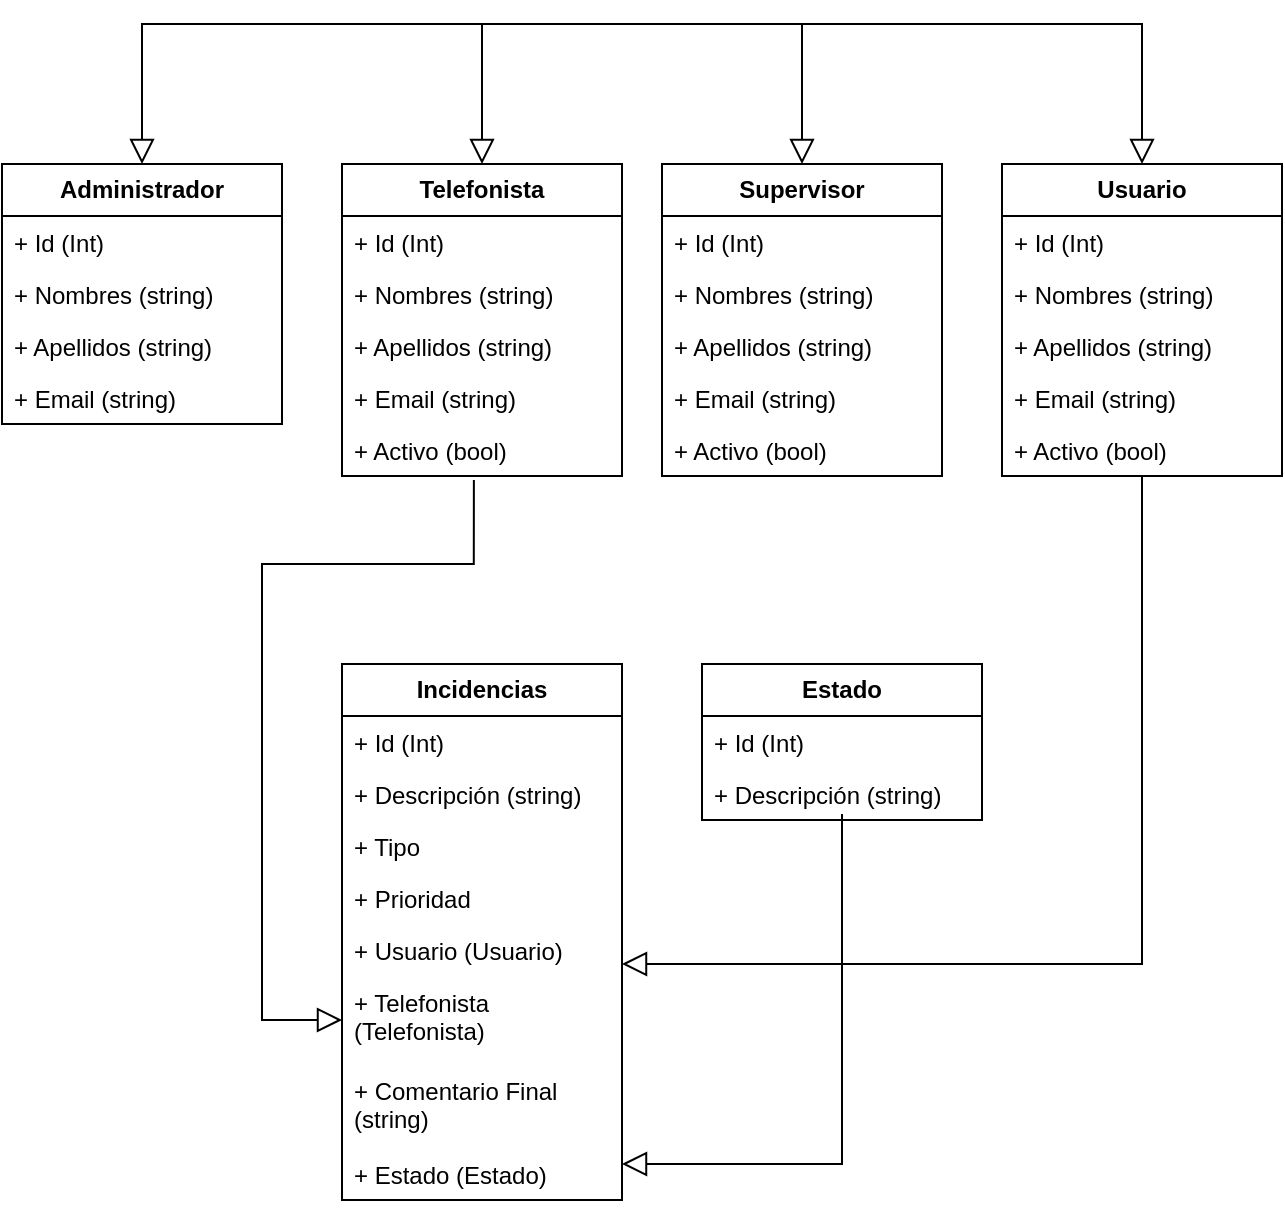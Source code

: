 <mxfile version="24.7.16">
  <diagram id="C5RBs43oDa-KdzZeNtuy" name="Page-1">
    <mxGraphModel dx="1710" dy="743" grid="1" gridSize="10" guides="1" tooltips="1" connect="1" arrows="1" fold="1" page="1" pageScale="1" pageWidth="827" pageHeight="1169" math="0" shadow="0">
      <root>
        <mxCell id="WIyWlLk6GJQsqaUBKTNV-0" />
        <mxCell id="WIyWlLk6GJQsqaUBKTNV-1" parent="WIyWlLk6GJQsqaUBKTNV-0" />
        <mxCell id="zkfFHV4jXpPFQw0GAbJ--12" value="" style="endArrow=block;endSize=10;endFill=0;shadow=0;strokeWidth=1;rounded=0;curved=0;edgeStyle=elbowEdgeStyle;elbow=vertical;exitX=0.5;exitY=0.885;exitDx=0;exitDy=0;exitPerimeter=0;" parent="WIyWlLk6GJQsqaUBKTNV-1" source="cMB9x2qRRs1j3M6QEySx-36" target="cMB9x2qRRs1j3M6QEySx-3" edge="1">
          <mxGeometry width="160" relative="1" as="geometry">
            <mxPoint x="-150" y="832" as="sourcePoint" />
            <mxPoint x="-50" y="730" as="targetPoint" />
            <Array as="points">
              <mxPoint x="270" y="1060" />
            </Array>
          </mxGeometry>
        </mxCell>
        <mxCell id="zkfFHV4jXpPFQw0GAbJ--16" value="" style="endArrow=block;endSize=10;endFill=0;shadow=0;strokeWidth=1;rounded=0;edgeStyle=orthogonalEdgeStyle;elbow=vertical;exitX=0.471;exitY=1.077;exitDx=0;exitDy=0;exitPerimeter=0;" parent="WIyWlLk6GJQsqaUBKTNV-1" source="cMB9x2qRRs1j3M6QEySx-27" target="cMB9x2qRRs1j3M6QEySx-12" edge="1">
          <mxGeometry width="160" relative="1" as="geometry">
            <mxPoint x="330" y="832" as="sourcePoint" />
            <mxPoint x="143" y="800" as="targetPoint" />
            <Array as="points">
              <mxPoint x="146" y="760" />
              <mxPoint x="40" y="760" />
              <mxPoint x="40" y="988" />
            </Array>
          </mxGeometry>
        </mxCell>
        <mxCell id="cMB9x2qRRs1j3M6QEySx-0" value="&lt;b&gt;Incidencias&lt;/b&gt;" style="swimlane;fontStyle=0;childLayout=stackLayout;horizontal=1;startSize=26;fillColor=none;horizontalStack=0;resizeParent=1;resizeParentMax=0;resizeLast=0;collapsible=1;marginBottom=0;whiteSpace=wrap;html=1;" vertex="1" parent="WIyWlLk6GJQsqaUBKTNV-1">
          <mxGeometry x="80" y="810" width="140" height="268" as="geometry" />
        </mxCell>
        <mxCell id="cMB9x2qRRs1j3M6QEySx-1" value="+ Id (Int)" style="text;strokeColor=none;fillColor=none;align=left;verticalAlign=top;spacingLeft=4;spacingRight=4;overflow=hidden;rotatable=0;points=[[0,0.5],[1,0.5]];portConstraint=eastwest;whiteSpace=wrap;html=1;" vertex="1" parent="cMB9x2qRRs1j3M6QEySx-0">
          <mxGeometry y="26" width="140" height="26" as="geometry" />
        </mxCell>
        <mxCell id="cMB9x2qRRs1j3M6QEySx-13" value="+ Descripción (string)" style="text;strokeColor=none;fillColor=none;align=left;verticalAlign=top;spacingLeft=4;spacingRight=4;overflow=hidden;rotatable=0;points=[[0,0.5],[1,0.5]];portConstraint=eastwest;whiteSpace=wrap;html=1;" vertex="1" parent="cMB9x2qRRs1j3M6QEySx-0">
          <mxGeometry y="52" width="140" height="26" as="geometry" />
        </mxCell>
        <mxCell id="cMB9x2qRRs1j3M6QEySx-2" value="+ Tipo" style="text;strokeColor=none;fillColor=none;align=left;verticalAlign=top;spacingLeft=4;spacingRight=4;overflow=hidden;rotatable=0;points=[[0,0.5],[1,0.5]];portConstraint=eastwest;whiteSpace=wrap;html=1;" vertex="1" parent="cMB9x2qRRs1j3M6QEySx-0">
          <mxGeometry y="78" width="140" height="26" as="geometry" />
        </mxCell>
        <mxCell id="cMB9x2qRRs1j3M6QEySx-14" value="+ Prioridad&amp;nbsp;" style="text;strokeColor=none;fillColor=none;align=left;verticalAlign=top;spacingLeft=4;spacingRight=4;overflow=hidden;rotatable=0;points=[[0,0.5],[1,0.5]];portConstraint=eastwest;whiteSpace=wrap;html=1;" vertex="1" parent="cMB9x2qRRs1j3M6QEySx-0">
          <mxGeometry y="104" width="140" height="26" as="geometry" />
        </mxCell>
        <mxCell id="cMB9x2qRRs1j3M6QEySx-11" value="+ Usuario (Usuario)" style="text;strokeColor=none;fillColor=none;align=left;verticalAlign=top;spacingLeft=4;spacingRight=4;overflow=hidden;rotatable=0;points=[[0,0.5],[1,0.5]];portConstraint=eastwest;whiteSpace=wrap;html=1;" vertex="1" parent="cMB9x2qRRs1j3M6QEySx-0">
          <mxGeometry y="130" width="140" height="26" as="geometry" />
        </mxCell>
        <mxCell id="cMB9x2qRRs1j3M6QEySx-12" value="+ Telefonista (Telefonista)" style="text;strokeColor=none;fillColor=none;align=left;verticalAlign=top;spacingLeft=4;spacingRight=4;overflow=hidden;rotatable=0;points=[[0,0.5],[1,0.5]];portConstraint=eastwest;whiteSpace=wrap;html=1;" vertex="1" parent="cMB9x2qRRs1j3M6QEySx-0">
          <mxGeometry y="156" width="140" height="44" as="geometry" />
        </mxCell>
        <mxCell id="cMB9x2qRRs1j3M6QEySx-15" value="+ Comentario Final (string)" style="text;strokeColor=none;fillColor=none;align=left;verticalAlign=top;spacingLeft=4;spacingRight=4;overflow=hidden;rotatable=0;points=[[0,0.5],[1,0.5]];portConstraint=eastwest;whiteSpace=wrap;html=1;" vertex="1" parent="cMB9x2qRRs1j3M6QEySx-0">
          <mxGeometry y="200" width="140" height="42" as="geometry" />
        </mxCell>
        <mxCell id="cMB9x2qRRs1j3M6QEySx-3" value="+ Estado (Estado)" style="text;strokeColor=none;fillColor=none;align=left;verticalAlign=top;spacingLeft=4;spacingRight=4;overflow=hidden;rotatable=0;points=[[0,0.5],[1,0.5]];portConstraint=eastwest;whiteSpace=wrap;html=1;" vertex="1" parent="cMB9x2qRRs1j3M6QEySx-0">
          <mxGeometry y="242" width="140" height="26" as="geometry" />
        </mxCell>
        <mxCell id="cMB9x2qRRs1j3M6QEySx-4" value="&lt;b&gt;Usuario&lt;/b&gt;" style="swimlane;fontStyle=0;childLayout=stackLayout;horizontal=1;startSize=26;fillColor=none;horizontalStack=0;resizeParent=1;resizeParentMax=0;resizeLast=0;collapsible=1;marginBottom=0;whiteSpace=wrap;html=1;" vertex="1" parent="WIyWlLk6GJQsqaUBKTNV-1">
          <mxGeometry x="410" y="560" width="140" height="156" as="geometry" />
        </mxCell>
        <mxCell id="cMB9x2qRRs1j3M6QEySx-5" value="+ Id (Int)" style="text;strokeColor=none;fillColor=none;align=left;verticalAlign=top;spacingLeft=4;spacingRight=4;overflow=hidden;rotatable=0;points=[[0,0.5],[1,0.5]];portConstraint=eastwest;whiteSpace=wrap;html=1;" vertex="1" parent="cMB9x2qRRs1j3M6QEySx-4">
          <mxGeometry y="26" width="140" height="26" as="geometry" />
        </mxCell>
        <mxCell id="cMB9x2qRRs1j3M6QEySx-6" value="+ Nombres (string)" style="text;strokeColor=none;fillColor=none;align=left;verticalAlign=top;spacingLeft=4;spacingRight=4;overflow=hidden;rotatable=0;points=[[0,0.5],[1,0.5]];portConstraint=eastwest;whiteSpace=wrap;html=1;" vertex="1" parent="cMB9x2qRRs1j3M6QEySx-4">
          <mxGeometry y="52" width="140" height="26" as="geometry" />
        </mxCell>
        <mxCell id="cMB9x2qRRs1j3M6QEySx-7" value="+ Apellidos (string)" style="text;strokeColor=none;fillColor=none;align=left;verticalAlign=top;spacingLeft=4;spacingRight=4;overflow=hidden;rotatable=0;points=[[0,0.5],[1,0.5]];portConstraint=eastwest;whiteSpace=wrap;html=1;" vertex="1" parent="cMB9x2qRRs1j3M6QEySx-4">
          <mxGeometry y="78" width="140" height="26" as="geometry" />
        </mxCell>
        <mxCell id="cMB9x2qRRs1j3M6QEySx-8" value="+ Email (string)" style="text;strokeColor=none;fillColor=none;align=left;verticalAlign=top;spacingLeft=4;spacingRight=4;overflow=hidden;rotatable=0;points=[[0,0.5],[1,0.5]];portConstraint=eastwest;whiteSpace=wrap;html=1;" vertex="1" parent="cMB9x2qRRs1j3M6QEySx-4">
          <mxGeometry y="104" width="140" height="26" as="geometry" />
        </mxCell>
        <mxCell id="cMB9x2qRRs1j3M6QEySx-9" value="+ Activo (bool)" style="text;strokeColor=none;fillColor=none;align=left;verticalAlign=top;spacingLeft=4;spacingRight=4;overflow=hidden;rotatable=0;points=[[0,0.5],[1,0.5]];portConstraint=eastwest;whiteSpace=wrap;html=1;" vertex="1" parent="cMB9x2qRRs1j3M6QEySx-4">
          <mxGeometry y="130" width="140" height="26" as="geometry" />
        </mxCell>
        <mxCell id="cMB9x2qRRs1j3M6QEySx-16" value="&lt;b&gt;Administrador&lt;/b&gt;" style="swimlane;fontStyle=0;childLayout=stackLayout;horizontal=1;startSize=26;fillColor=none;horizontalStack=0;resizeParent=1;resizeParentMax=0;resizeLast=0;collapsible=1;marginBottom=0;whiteSpace=wrap;html=1;" vertex="1" parent="WIyWlLk6GJQsqaUBKTNV-1">
          <mxGeometry x="-90" y="560" width="140" height="130" as="geometry" />
        </mxCell>
        <mxCell id="cMB9x2qRRs1j3M6QEySx-17" value="+ Id (Int)" style="text;strokeColor=none;fillColor=none;align=left;verticalAlign=top;spacingLeft=4;spacingRight=4;overflow=hidden;rotatable=0;points=[[0,0.5],[1,0.5]];portConstraint=eastwest;whiteSpace=wrap;html=1;" vertex="1" parent="cMB9x2qRRs1j3M6QEySx-16">
          <mxGeometry y="26" width="140" height="26" as="geometry" />
        </mxCell>
        <mxCell id="cMB9x2qRRs1j3M6QEySx-18" value="+ Nombres (string)" style="text;strokeColor=none;fillColor=none;align=left;verticalAlign=top;spacingLeft=4;spacingRight=4;overflow=hidden;rotatable=0;points=[[0,0.5],[1,0.5]];portConstraint=eastwest;whiteSpace=wrap;html=1;" vertex="1" parent="cMB9x2qRRs1j3M6QEySx-16">
          <mxGeometry y="52" width="140" height="26" as="geometry" />
        </mxCell>
        <mxCell id="cMB9x2qRRs1j3M6QEySx-19" value="+ Apellidos (string)" style="text;strokeColor=none;fillColor=none;align=left;verticalAlign=top;spacingLeft=4;spacingRight=4;overflow=hidden;rotatable=0;points=[[0,0.5],[1,0.5]];portConstraint=eastwest;whiteSpace=wrap;html=1;" vertex="1" parent="cMB9x2qRRs1j3M6QEySx-16">
          <mxGeometry y="78" width="140" height="26" as="geometry" />
        </mxCell>
        <mxCell id="cMB9x2qRRs1j3M6QEySx-20" value="+ Email (string)" style="text;strokeColor=none;fillColor=none;align=left;verticalAlign=top;spacingLeft=4;spacingRight=4;overflow=hidden;rotatable=0;points=[[0,0.5],[1,0.5]];portConstraint=eastwest;whiteSpace=wrap;html=1;" vertex="1" parent="cMB9x2qRRs1j3M6QEySx-16">
          <mxGeometry y="104" width="140" height="26" as="geometry" />
        </mxCell>
        <mxCell id="cMB9x2qRRs1j3M6QEySx-22" value="&lt;b&gt;Telefonista&lt;/b&gt;" style="swimlane;fontStyle=0;childLayout=stackLayout;horizontal=1;startSize=26;fillColor=none;horizontalStack=0;resizeParent=1;resizeParentMax=0;resizeLast=0;collapsible=1;marginBottom=0;whiteSpace=wrap;html=1;" vertex="1" parent="WIyWlLk6GJQsqaUBKTNV-1">
          <mxGeometry x="80" y="560" width="140" height="156" as="geometry" />
        </mxCell>
        <mxCell id="cMB9x2qRRs1j3M6QEySx-23" value="+ Id (Int)" style="text;strokeColor=none;fillColor=none;align=left;verticalAlign=top;spacingLeft=4;spacingRight=4;overflow=hidden;rotatable=0;points=[[0,0.5],[1,0.5]];portConstraint=eastwest;whiteSpace=wrap;html=1;" vertex="1" parent="cMB9x2qRRs1j3M6QEySx-22">
          <mxGeometry y="26" width="140" height="26" as="geometry" />
        </mxCell>
        <mxCell id="cMB9x2qRRs1j3M6QEySx-24" value="+ Nombres (string)" style="text;strokeColor=none;fillColor=none;align=left;verticalAlign=top;spacingLeft=4;spacingRight=4;overflow=hidden;rotatable=0;points=[[0,0.5],[1,0.5]];portConstraint=eastwest;whiteSpace=wrap;html=1;" vertex="1" parent="cMB9x2qRRs1j3M6QEySx-22">
          <mxGeometry y="52" width="140" height="26" as="geometry" />
        </mxCell>
        <mxCell id="cMB9x2qRRs1j3M6QEySx-25" value="+ Apellidos (string)" style="text;strokeColor=none;fillColor=none;align=left;verticalAlign=top;spacingLeft=4;spacingRight=4;overflow=hidden;rotatable=0;points=[[0,0.5],[1,0.5]];portConstraint=eastwest;whiteSpace=wrap;html=1;" vertex="1" parent="cMB9x2qRRs1j3M6QEySx-22">
          <mxGeometry y="78" width="140" height="26" as="geometry" />
        </mxCell>
        <mxCell id="cMB9x2qRRs1j3M6QEySx-26" value="+ Email (string)" style="text;strokeColor=none;fillColor=none;align=left;verticalAlign=top;spacingLeft=4;spacingRight=4;overflow=hidden;rotatable=0;points=[[0,0.5],[1,0.5]];portConstraint=eastwest;whiteSpace=wrap;html=1;" vertex="1" parent="cMB9x2qRRs1j3M6QEySx-22">
          <mxGeometry y="104" width="140" height="26" as="geometry" />
        </mxCell>
        <mxCell id="cMB9x2qRRs1j3M6QEySx-27" value="+ Activo (bool)" style="text;strokeColor=none;fillColor=none;align=left;verticalAlign=top;spacingLeft=4;spacingRight=4;overflow=hidden;rotatable=0;points=[[0,0.5],[1,0.5]];portConstraint=eastwest;whiteSpace=wrap;html=1;" vertex="1" parent="cMB9x2qRRs1j3M6QEySx-22">
          <mxGeometry y="130" width="140" height="26" as="geometry" />
        </mxCell>
        <mxCell id="cMB9x2qRRs1j3M6QEySx-28" value="&lt;b&gt;Supervisor&lt;/b&gt;" style="swimlane;fontStyle=0;childLayout=stackLayout;horizontal=1;startSize=26;fillColor=none;horizontalStack=0;resizeParent=1;resizeParentMax=0;resizeLast=0;collapsible=1;marginBottom=0;whiteSpace=wrap;html=1;" vertex="1" parent="WIyWlLk6GJQsqaUBKTNV-1">
          <mxGeometry x="240" y="560" width="140" height="156" as="geometry" />
        </mxCell>
        <mxCell id="cMB9x2qRRs1j3M6QEySx-29" value="+ Id (Int)" style="text;strokeColor=none;fillColor=none;align=left;verticalAlign=top;spacingLeft=4;spacingRight=4;overflow=hidden;rotatable=0;points=[[0,0.5],[1,0.5]];portConstraint=eastwest;whiteSpace=wrap;html=1;" vertex="1" parent="cMB9x2qRRs1j3M6QEySx-28">
          <mxGeometry y="26" width="140" height="26" as="geometry" />
        </mxCell>
        <mxCell id="cMB9x2qRRs1j3M6QEySx-30" value="+ Nombres (string)" style="text;strokeColor=none;fillColor=none;align=left;verticalAlign=top;spacingLeft=4;spacingRight=4;overflow=hidden;rotatable=0;points=[[0,0.5],[1,0.5]];portConstraint=eastwest;whiteSpace=wrap;html=1;" vertex="1" parent="cMB9x2qRRs1j3M6QEySx-28">
          <mxGeometry y="52" width="140" height="26" as="geometry" />
        </mxCell>
        <mxCell id="cMB9x2qRRs1j3M6QEySx-31" value="+ Apellidos (string)" style="text;strokeColor=none;fillColor=none;align=left;verticalAlign=top;spacingLeft=4;spacingRight=4;overflow=hidden;rotatable=0;points=[[0,0.5],[1,0.5]];portConstraint=eastwest;whiteSpace=wrap;html=1;" vertex="1" parent="cMB9x2qRRs1j3M6QEySx-28">
          <mxGeometry y="78" width="140" height="26" as="geometry" />
        </mxCell>
        <mxCell id="cMB9x2qRRs1j3M6QEySx-32" value="+ Email (string)" style="text;strokeColor=none;fillColor=none;align=left;verticalAlign=top;spacingLeft=4;spacingRight=4;overflow=hidden;rotatable=0;points=[[0,0.5],[1,0.5]];portConstraint=eastwest;whiteSpace=wrap;html=1;" vertex="1" parent="cMB9x2qRRs1j3M6QEySx-28">
          <mxGeometry y="104" width="140" height="26" as="geometry" />
        </mxCell>
        <mxCell id="cMB9x2qRRs1j3M6QEySx-33" value="+ Activo (bool)" style="text;strokeColor=none;fillColor=none;align=left;verticalAlign=top;spacingLeft=4;spacingRight=4;overflow=hidden;rotatable=0;points=[[0,0.5],[1,0.5]];portConstraint=eastwest;whiteSpace=wrap;html=1;" vertex="1" parent="cMB9x2qRRs1j3M6QEySx-28">
          <mxGeometry y="130" width="140" height="26" as="geometry" />
        </mxCell>
        <mxCell id="cMB9x2qRRs1j3M6QEySx-34" value="&lt;b&gt;Estado&lt;/b&gt;" style="swimlane;fontStyle=0;childLayout=stackLayout;horizontal=1;startSize=26;fillColor=none;horizontalStack=0;resizeParent=1;resizeParentMax=0;resizeLast=0;collapsible=1;marginBottom=0;whiteSpace=wrap;html=1;" vertex="1" parent="WIyWlLk6GJQsqaUBKTNV-1">
          <mxGeometry x="260" y="810" width="140" height="78" as="geometry" />
        </mxCell>
        <mxCell id="cMB9x2qRRs1j3M6QEySx-35" value="+ Id (Int)" style="text;strokeColor=none;fillColor=none;align=left;verticalAlign=top;spacingLeft=4;spacingRight=4;overflow=hidden;rotatable=0;points=[[0,0.5],[1,0.5]];portConstraint=eastwest;whiteSpace=wrap;html=1;" vertex="1" parent="cMB9x2qRRs1j3M6QEySx-34">
          <mxGeometry y="26" width="140" height="26" as="geometry" />
        </mxCell>
        <mxCell id="cMB9x2qRRs1j3M6QEySx-36" value="+ Descripción (string)" style="text;strokeColor=none;fillColor=none;align=left;verticalAlign=top;spacingLeft=4;spacingRight=4;overflow=hidden;rotatable=0;points=[[0,0.5],[1,0.5]];portConstraint=eastwest;whiteSpace=wrap;html=1;" vertex="1" parent="cMB9x2qRRs1j3M6QEySx-34">
          <mxGeometry y="52" width="140" height="26" as="geometry" />
        </mxCell>
        <mxCell id="cMB9x2qRRs1j3M6QEySx-40" value="" style="endArrow=block;endSize=10;endFill=0;shadow=0;strokeWidth=1;rounded=0;curved=0;edgeStyle=elbowEdgeStyle;elbow=vertical;" edge="1" parent="WIyWlLk6GJQsqaUBKTNV-1" source="cMB9x2qRRs1j3M6QEySx-9" target="cMB9x2qRRs1j3M6QEySx-11">
          <mxGeometry width="160" relative="1" as="geometry">
            <mxPoint x="410" y="710" as="sourcePoint" />
            <mxPoint x="240" y="885" as="targetPoint" />
            <Array as="points">
              <mxPoint x="290" y="960" />
            </Array>
          </mxGeometry>
        </mxCell>
        <mxCell id="cMB9x2qRRs1j3M6QEySx-41" value="" style="endArrow=block;endSize=10;endFill=0;shadow=0;strokeWidth=1;rounded=0;edgeStyle=orthogonalEdgeStyle;elbow=vertical;entryX=0.5;entryY=0;entryDx=0;entryDy=0;" edge="1" parent="WIyWlLk6GJQsqaUBKTNV-1" target="cMB9x2qRRs1j3M6QEySx-16">
          <mxGeometry width="160" relative="1" as="geometry">
            <mxPoint x="230" y="490" as="sourcePoint" />
            <mxPoint x="50" y="530" as="targetPoint" />
            <Array as="points">
              <mxPoint x="116" y="490" />
              <mxPoint x="-20" y="490" />
            </Array>
          </mxGeometry>
        </mxCell>
        <mxCell id="cMB9x2qRRs1j3M6QEySx-42" value="" style="endArrow=block;endSize=10;endFill=0;shadow=0;strokeWidth=1;rounded=0;edgeStyle=orthogonalEdgeStyle;elbow=vertical;" edge="1" parent="WIyWlLk6GJQsqaUBKTNV-1" target="cMB9x2qRRs1j3M6QEySx-22">
          <mxGeometry width="160" relative="1" as="geometry">
            <mxPoint x="280" y="490" as="sourcePoint" />
            <mxPoint x="150" y="560" as="targetPoint" />
            <Array as="points">
              <mxPoint x="150" y="490" />
            </Array>
          </mxGeometry>
        </mxCell>
        <mxCell id="cMB9x2qRRs1j3M6QEySx-43" value="" style="endArrow=block;endSize=10;endFill=0;shadow=0;strokeWidth=1;rounded=0;edgeStyle=orthogonalEdgeStyle;elbow=vertical;" edge="1" parent="WIyWlLk6GJQsqaUBKTNV-1" target="cMB9x2qRRs1j3M6QEySx-28">
          <mxGeometry width="160" relative="1" as="geometry">
            <mxPoint x="240" y="490" as="sourcePoint" />
            <mxPoint x="160" y="570" as="targetPoint" />
            <Array as="points">
              <mxPoint x="310" y="490" />
            </Array>
          </mxGeometry>
        </mxCell>
        <mxCell id="cMB9x2qRRs1j3M6QEySx-44" value="" style="endArrow=block;endSize=10;endFill=0;shadow=0;strokeWidth=1;rounded=0;edgeStyle=orthogonalEdgeStyle;elbow=vertical;" edge="1" parent="WIyWlLk6GJQsqaUBKTNV-1" target="cMB9x2qRRs1j3M6QEySx-4">
          <mxGeometry width="160" relative="1" as="geometry">
            <mxPoint x="290" y="490" as="sourcePoint" />
            <mxPoint x="320" y="570" as="targetPoint" />
            <Array as="points">
              <mxPoint x="250" y="490" />
              <mxPoint x="480" y="490" />
            </Array>
          </mxGeometry>
        </mxCell>
      </root>
    </mxGraphModel>
  </diagram>
</mxfile>
